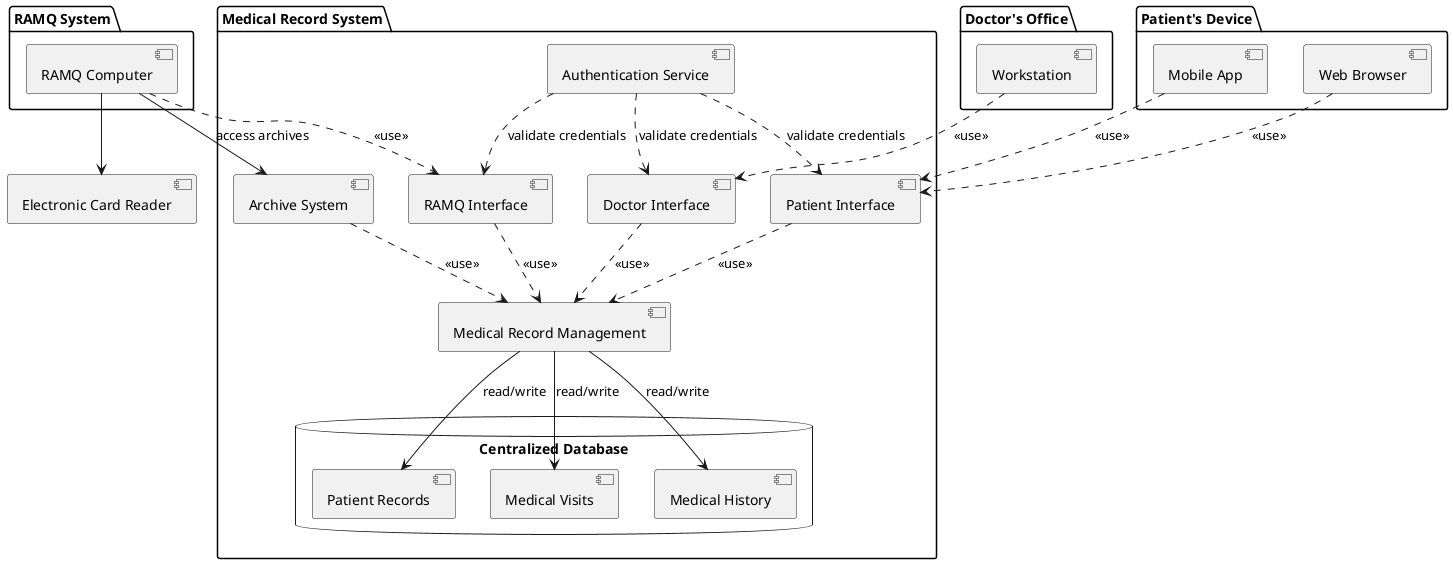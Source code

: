 @startuml
package "Medical Record System" {
  [Patient Interface] as PatientUI
  [Doctor Interface] as DoctorUI
  [Medical Record Management] as MRManagement
  [RAMQ Interface] as RAMQUI
  [Archive System] as Archive
  
  database "Centralized Database" {
    [Patient Records] as PatientRecords
    [Medical Visits] as MedicalVisits
    [Medical History] as MedicalHistory
  }

  MRManagement --> PatientRecords : read/write
  MRManagement --> MedicalVisits : read/write
  MRManagement --> MedicalHistory : read/write
  
  PatientUI ..> MRManagement : << use >>
  DoctorUI ..> MRManagement : << use >>
  RAMQUI ..> MRManagement : << use >>

  Archive ..> MRManagement : << use >>

  [Authentication Service] as AuthService
  AuthService ..> DoctorUI : validate credentials
  AuthService ..> PatientUI : validate credentials
  AuthService ..> RAMQUI : validate credentials
}

package "Doctor's Office" {
  [Workstation] as Workstation
  Workstation ..> DoctorUI : << use >>
}

package "Patient's Device" {
  [Web Browser] as WebBrowser
  [Mobile App] as MobileApp
  WebBrowser ..> PatientUI : << use >>
  MobileApp ..> PatientUI : << use >>
}

package "RAMQ System" {
  [RAMQ Computer] as RAMQComp
  RAMQComp ..> RAMQUI : << use >>
  RAMQComp --> Archive : access archives
}

RAMQComp --> [Electronic Card Reader]

@enduml
